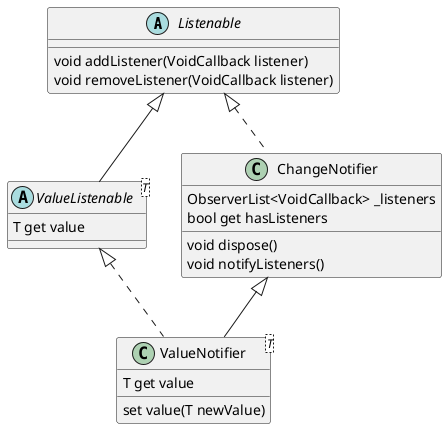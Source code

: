 @startuml
abstract class Listenable{
   void addListener(VoidCallback listener)
   void removeListener(VoidCallback listener)
}

'note right of Listenable{
'  维护侦听器列表的对象。
'  侦听器通常用于通知客户端对象已更新。
'}

abstract class ValueListenable<T> {
   T get value
}
'note right of ValueListenable{
'  [Listenable]子类的接口，显示[value]
'}
class ChangeNotifier{
   ObserverList<VoidCallback> _listeners
   bool get hasListeners
   void dispose()
   void notifyListeners()
}
'note right of ChangeNotifier{
'   可以扩展或混合的类，使用[VoidCallback]为通知提供更改通知API.
'   [ChangeNotifier]针对少数（一个或两个）侦听器进行了优化。添加和删​​除侦听器是O（N），调度通知是O（N²）（其中N是侦听器的数量）。
'      （查看代码：调度notifyListeners中的contain方法，是ObserverList做的优化）
'}
class ValueNotifier<T>{
   T get value
   set value(T newValue)
}

'note right of ValueNotifier{
'  包含单个值的[ChangeNotifier]
'  当[value]被等于运算符==评估的不等于旧值的内容替换时，此类通知其侦听器。
'  (set value时，如果value发生改变，自动调用notifyListeners()来通知监听者)
'}
Listenable <|-- ValueListenable
Listenable <|.. ChangeNotifier
ChangeNotifier <|-- ValueNotifier
ValueListenable <|.. ValueNotifier
@enduml